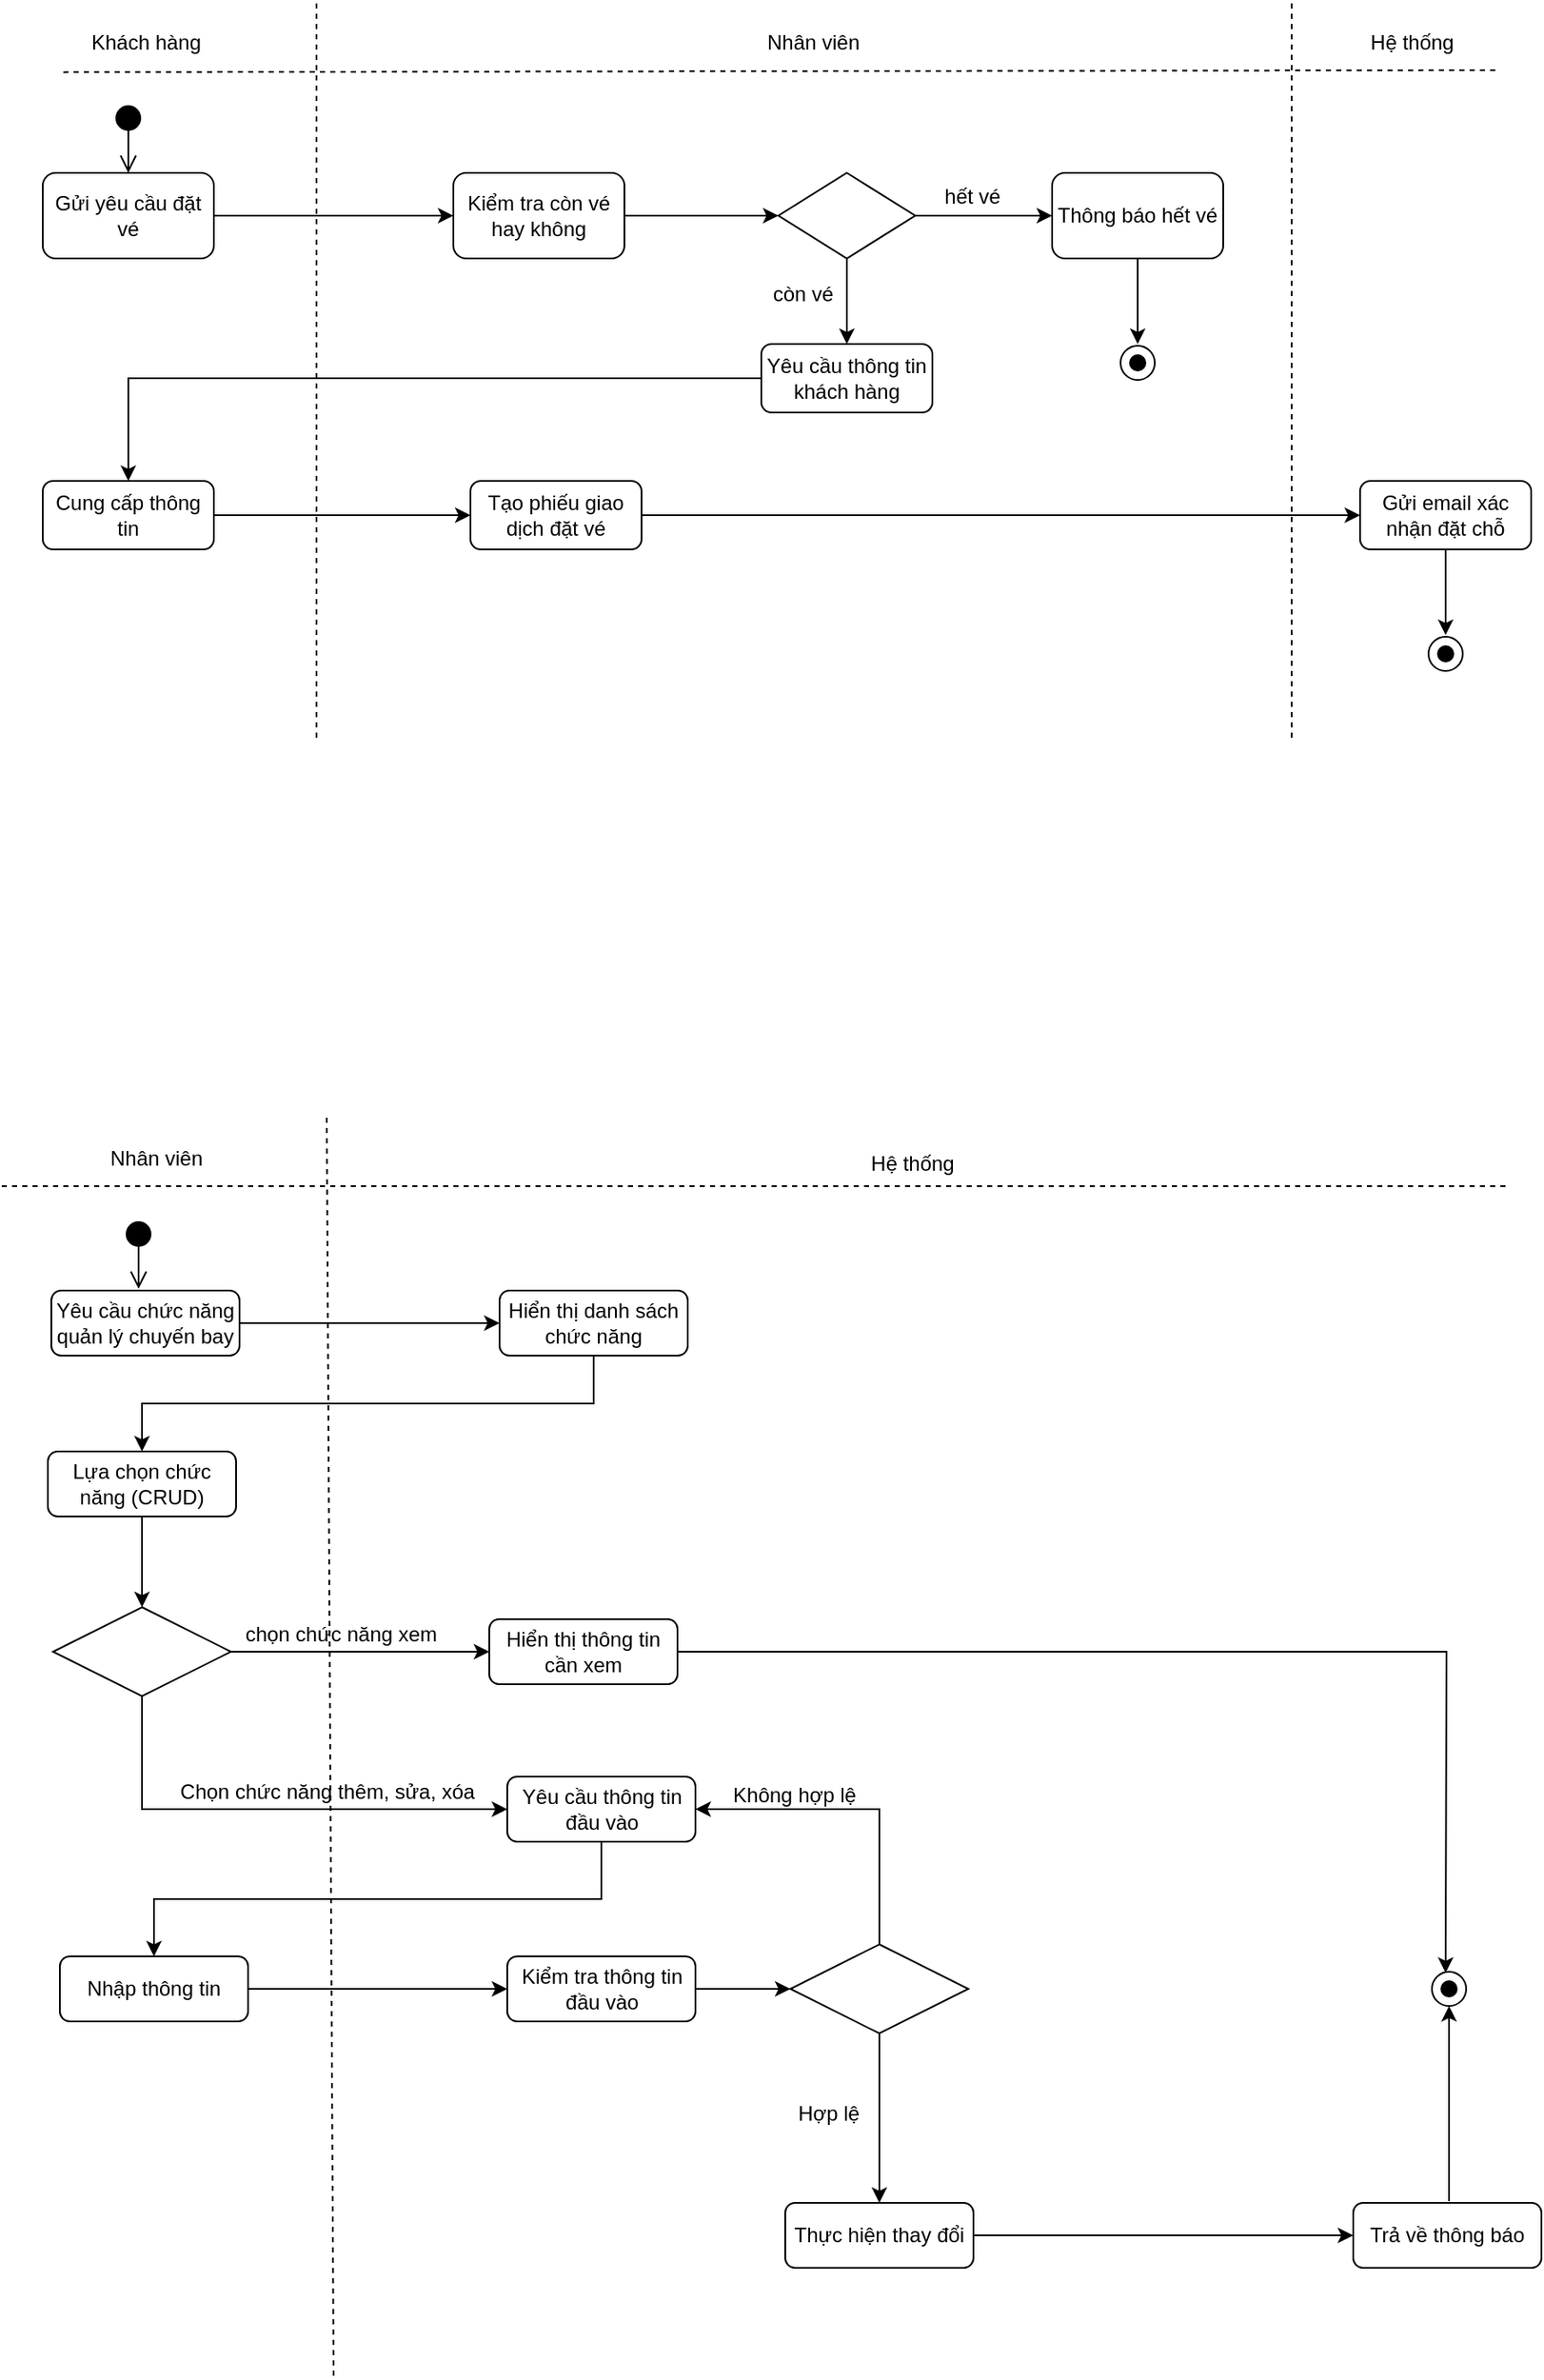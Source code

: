 <mxfile version="22.0.5" type="github">
  <diagram name="Trang-1" id="gOGAdB3mvaAV_hnkUyya">
    <mxGraphModel dx="1050" dy="534" grid="0" gridSize="10" guides="1" tooltips="1" connect="1" arrows="1" fold="1" page="1" pageScale="1" pageWidth="2339" pageHeight="3300" math="0" shadow="0">
      <root>
        <mxCell id="0" />
        <mxCell id="1" parent="0" />
        <mxCell id="IVClyzHklUzwyvKMVS32-1" value="Khách hàng" style="text;html=1;align=center;verticalAlign=middle;resizable=0;points=[];autosize=1;strokeColor=none;fillColor=none;" vertex="1" parent="1">
          <mxGeometry x="125" y="129" width="90" height="30" as="geometry" />
        </mxCell>
        <mxCell id="IVClyzHklUzwyvKMVS32-2" value="Nhân viên" style="text;html=1;align=center;verticalAlign=middle;resizable=0;points=[];autosize=1;strokeColor=none;fillColor=none;" vertex="1" parent="1">
          <mxGeometry x="520" y="129" width="80" height="30" as="geometry" />
        </mxCell>
        <mxCell id="IVClyzHklUzwyvKMVS32-4" value="" style="endArrow=none;dashed=1;html=1;rounded=0;" edge="1" parent="1">
          <mxGeometry width="50" height="50" relative="1" as="geometry">
            <mxPoint x="270" y="550" as="sourcePoint" />
            <mxPoint x="270" y="120" as="targetPoint" />
          </mxGeometry>
        </mxCell>
        <mxCell id="IVClyzHklUzwyvKMVS32-6" value="" style="endArrow=none;dashed=1;html=1;rounded=0;exitX=-0.033;exitY=1.073;exitDx=0;exitDy=0;exitPerimeter=0;" edge="1" parent="1" source="IVClyzHklUzwyvKMVS32-1">
          <mxGeometry width="50" height="50" relative="1" as="geometry">
            <mxPoint x="280" y="450" as="sourcePoint" />
            <mxPoint x="960" y="160" as="targetPoint" />
          </mxGeometry>
        </mxCell>
        <mxCell id="IVClyzHklUzwyvKMVS32-7" value="" style="html=1;verticalAlign=bottom;startArrow=circle;startFill=1;endArrow=open;startSize=6;endSize=8;curved=0;rounded=0;" edge="1" parent="1">
          <mxGeometry width="80" relative="1" as="geometry">
            <mxPoint x="160" y="180" as="sourcePoint" />
            <mxPoint x="160" y="220" as="targetPoint" />
          </mxGeometry>
        </mxCell>
        <mxCell id="IVClyzHklUzwyvKMVS32-21" style="edgeStyle=orthogonalEdgeStyle;rounded=0;orthogonalLoop=1;jettySize=auto;html=1;exitX=1;exitY=0.5;exitDx=0;exitDy=0;" edge="1" parent="1" source="IVClyzHklUzwyvKMVS32-8" target="IVClyzHklUzwyvKMVS32-9">
          <mxGeometry relative="1" as="geometry" />
        </mxCell>
        <mxCell id="IVClyzHklUzwyvKMVS32-8" value="Gửi yêu cầu đặt vé" style="rounded=1;whiteSpace=wrap;html=1;" vertex="1" parent="1">
          <mxGeometry x="110" y="220" width="100" height="50" as="geometry" />
        </mxCell>
        <mxCell id="IVClyzHklUzwyvKMVS32-22" style="edgeStyle=orthogonalEdgeStyle;rounded=0;orthogonalLoop=1;jettySize=auto;html=1;exitX=1;exitY=0.5;exitDx=0;exitDy=0;entryX=0;entryY=0.5;entryDx=0;entryDy=0;" edge="1" parent="1" source="IVClyzHklUzwyvKMVS32-9" target="IVClyzHklUzwyvKMVS32-10">
          <mxGeometry relative="1" as="geometry" />
        </mxCell>
        <mxCell id="IVClyzHklUzwyvKMVS32-9" value="Kiểm tra còn vé hay không" style="rounded=1;whiteSpace=wrap;html=1;" vertex="1" parent="1">
          <mxGeometry x="350" y="220" width="100" height="50" as="geometry" />
        </mxCell>
        <mxCell id="IVClyzHklUzwyvKMVS32-23" style="edgeStyle=orthogonalEdgeStyle;rounded=0;orthogonalLoop=1;jettySize=auto;html=1;exitX=1;exitY=0.5;exitDx=0;exitDy=0;entryX=0;entryY=0.5;entryDx=0;entryDy=0;" edge="1" parent="1" source="IVClyzHklUzwyvKMVS32-10" target="IVClyzHklUzwyvKMVS32-12">
          <mxGeometry relative="1" as="geometry" />
        </mxCell>
        <mxCell id="IVClyzHklUzwyvKMVS32-30" style="edgeStyle=orthogonalEdgeStyle;rounded=0;orthogonalLoop=1;jettySize=auto;html=1;exitX=0.5;exitY=1;exitDx=0;exitDy=0;" edge="1" parent="1" source="IVClyzHklUzwyvKMVS32-10" target="IVClyzHklUzwyvKMVS32-13">
          <mxGeometry relative="1" as="geometry" />
        </mxCell>
        <mxCell id="IVClyzHklUzwyvKMVS32-10" value="" style="rhombus;whiteSpace=wrap;html=1;" vertex="1" parent="1">
          <mxGeometry x="540" y="220" width="80" height="50" as="geometry" />
        </mxCell>
        <mxCell id="IVClyzHklUzwyvKMVS32-26" style="edgeStyle=orthogonalEdgeStyle;rounded=0;orthogonalLoop=1;jettySize=auto;html=1;exitX=0.5;exitY=1;exitDx=0;exitDy=0;" edge="1" parent="1" source="IVClyzHklUzwyvKMVS32-12">
          <mxGeometry relative="1" as="geometry">
            <mxPoint x="750" y="320" as="targetPoint" />
          </mxGeometry>
        </mxCell>
        <mxCell id="IVClyzHklUzwyvKMVS32-12" value="Thông báo hết vé" style="rounded=1;whiteSpace=wrap;html=1;" vertex="1" parent="1">
          <mxGeometry x="700" y="220" width="100" height="50" as="geometry" />
        </mxCell>
        <mxCell id="IVClyzHklUzwyvKMVS32-31" style="edgeStyle=orthogonalEdgeStyle;rounded=0;orthogonalLoop=1;jettySize=auto;html=1;exitX=0;exitY=0.5;exitDx=0;exitDy=0;entryX=0.5;entryY=0;entryDx=0;entryDy=0;" edge="1" parent="1" source="IVClyzHklUzwyvKMVS32-13" target="IVClyzHklUzwyvKMVS32-14">
          <mxGeometry relative="1" as="geometry" />
        </mxCell>
        <mxCell id="IVClyzHklUzwyvKMVS32-13" value="Yêu cầu thông tin khách hàng" style="rounded=1;whiteSpace=wrap;html=1;" vertex="1" parent="1">
          <mxGeometry x="530" y="320" width="100" height="40" as="geometry" />
        </mxCell>
        <mxCell id="IVClyzHklUzwyvKMVS32-32" style="edgeStyle=orthogonalEdgeStyle;rounded=0;orthogonalLoop=1;jettySize=auto;html=1;exitX=1;exitY=0.5;exitDx=0;exitDy=0;entryX=0;entryY=0.5;entryDx=0;entryDy=0;" edge="1" parent="1" source="IVClyzHklUzwyvKMVS32-14" target="IVClyzHklUzwyvKMVS32-15">
          <mxGeometry relative="1" as="geometry" />
        </mxCell>
        <mxCell id="IVClyzHklUzwyvKMVS32-14" value="Cung cấp thông tin" style="rounded=1;whiteSpace=wrap;html=1;" vertex="1" parent="1">
          <mxGeometry x="110" y="400" width="100" height="40" as="geometry" />
        </mxCell>
        <mxCell id="IVClyzHklUzwyvKMVS32-33" style="edgeStyle=orthogonalEdgeStyle;rounded=0;orthogonalLoop=1;jettySize=auto;html=1;exitX=1;exitY=0.5;exitDx=0;exitDy=0;entryX=0;entryY=0.5;entryDx=0;entryDy=0;" edge="1" parent="1" source="IVClyzHklUzwyvKMVS32-15" target="IVClyzHklUzwyvKMVS32-18">
          <mxGeometry relative="1" as="geometry" />
        </mxCell>
        <mxCell id="IVClyzHklUzwyvKMVS32-15" value="Tạo phiếu giao dịch đặt vé" style="rounded=1;whiteSpace=wrap;html=1;" vertex="1" parent="1">
          <mxGeometry x="360" y="400" width="100" height="40" as="geometry" />
        </mxCell>
        <mxCell id="IVClyzHklUzwyvKMVS32-16" value="Hệ thống" style="text;html=1;align=center;verticalAlign=middle;resizable=0;points=[];autosize=1;strokeColor=none;fillColor=none;" vertex="1" parent="1">
          <mxGeometry x="875" y="129" width="70" height="30" as="geometry" />
        </mxCell>
        <mxCell id="IVClyzHklUzwyvKMVS32-17" value="" style="endArrow=none;dashed=1;html=1;rounded=0;" edge="1" parent="1">
          <mxGeometry width="50" height="50" relative="1" as="geometry">
            <mxPoint x="840" y="550" as="sourcePoint" />
            <mxPoint x="840" y="120" as="targetPoint" />
          </mxGeometry>
        </mxCell>
        <mxCell id="IVClyzHklUzwyvKMVS32-18" value="Gửi email xác nhận đặt chỗ" style="rounded=1;whiteSpace=wrap;html=1;" vertex="1" parent="1">
          <mxGeometry x="880" y="400" width="100" height="40" as="geometry" />
        </mxCell>
        <mxCell id="IVClyzHklUzwyvKMVS32-19" value="" style="ellipse;whiteSpace=wrap;html=1;aspect=fixed;" vertex="1" parent="1">
          <mxGeometry x="740" y="321" width="20" height="20" as="geometry" />
        </mxCell>
        <mxCell id="IVClyzHklUzwyvKMVS32-20" value="" style="shape=waypoint;sketch=0;fillStyle=solid;size=6;pointerEvents=1;points=[];fillColor=none;resizable=0;rotatable=0;perimeter=centerPerimeter;snapToPoint=1;strokeWidth=3;" vertex="1" parent="1">
          <mxGeometry x="740" y="321" width="20" height="20" as="geometry" />
        </mxCell>
        <mxCell id="IVClyzHklUzwyvKMVS32-27" style="edgeStyle=orthogonalEdgeStyle;rounded=0;orthogonalLoop=1;jettySize=auto;html=1;exitX=0.5;exitY=1;exitDx=0;exitDy=0;" edge="1" parent="1">
          <mxGeometry relative="1" as="geometry">
            <mxPoint x="930" y="490" as="targetPoint" />
            <mxPoint x="930" y="440" as="sourcePoint" />
          </mxGeometry>
        </mxCell>
        <mxCell id="IVClyzHklUzwyvKMVS32-28" value="" style="ellipse;whiteSpace=wrap;html=1;aspect=fixed;" vertex="1" parent="1">
          <mxGeometry x="920" y="491" width="20" height="20" as="geometry" />
        </mxCell>
        <mxCell id="IVClyzHklUzwyvKMVS32-29" value="" style="shape=waypoint;sketch=0;fillStyle=solid;size=6;pointerEvents=1;points=[];fillColor=none;resizable=0;rotatable=0;perimeter=centerPerimeter;snapToPoint=1;strokeWidth=3;" vertex="1" parent="1">
          <mxGeometry x="920" y="491" width="20" height="20" as="geometry" />
        </mxCell>
        <mxCell id="IVClyzHklUzwyvKMVS32-34" value="Nhân viên" style="text;html=1;align=center;verticalAlign=middle;resizable=0;points=[];autosize=1;strokeColor=none;fillColor=none;" vertex="1" parent="1">
          <mxGeometry x="140" y="783" width="72" height="26" as="geometry" />
        </mxCell>
        <mxCell id="IVClyzHklUzwyvKMVS32-35" value="Hệ thống" style="text;html=1;align=center;verticalAlign=middle;resizable=0;points=[];autosize=1;strokeColor=none;fillColor=none;" vertex="1" parent="1">
          <mxGeometry x="584" y="786" width="67" height="26" as="geometry" />
        </mxCell>
        <mxCell id="IVClyzHklUzwyvKMVS32-36" value="" style="endArrow=none;dashed=1;html=1;rounded=0;" edge="1" parent="1">
          <mxGeometry width="50" height="50" relative="1" as="geometry">
            <mxPoint x="280" y="1507" as="sourcePoint" />
            <mxPoint x="276" y="772" as="targetPoint" />
          </mxGeometry>
        </mxCell>
        <mxCell id="IVClyzHklUzwyvKMVS32-37" value="" style="endArrow=none;dashed=1;html=1;rounded=0;" edge="1" parent="1">
          <mxGeometry width="50" height="50" relative="1" as="geometry">
            <mxPoint x="86" y="812" as="sourcePoint" />
            <mxPoint x="966" y="812" as="targetPoint" />
          </mxGeometry>
        </mxCell>
        <mxCell id="IVClyzHklUzwyvKMVS32-38" value="" style="html=1;verticalAlign=bottom;startArrow=circle;startFill=1;endArrow=open;startSize=6;endSize=8;curved=0;rounded=0;" edge="1" parent="1">
          <mxGeometry width="80" relative="1" as="geometry">
            <mxPoint x="166" y="832" as="sourcePoint" />
            <mxPoint x="166" y="872" as="targetPoint" />
          </mxGeometry>
        </mxCell>
        <mxCell id="IVClyzHklUzwyvKMVS32-78" style="edgeStyle=orthogonalEdgeStyle;rounded=0;orthogonalLoop=1;jettySize=auto;html=1;exitX=1;exitY=0.5;exitDx=0;exitDy=0;entryX=0;entryY=0.5;entryDx=0;entryDy=0;" edge="1" parent="1" source="IVClyzHklUzwyvKMVS32-63" target="IVClyzHklUzwyvKMVS32-65">
          <mxGeometry relative="1" as="geometry" />
        </mxCell>
        <mxCell id="IVClyzHklUzwyvKMVS32-63" value="Yêu cầu chức năng quản lý chuyến bay" style="rounded=1;whiteSpace=wrap;html=1;" vertex="1" parent="1">
          <mxGeometry x="115" y="873" width="110" height="38" as="geometry" />
        </mxCell>
        <mxCell id="IVClyzHklUzwyvKMVS32-79" style="edgeStyle=orthogonalEdgeStyle;rounded=0;orthogonalLoop=1;jettySize=auto;html=1;exitX=0.5;exitY=1;exitDx=0;exitDy=0;entryX=0.5;entryY=0;entryDx=0;entryDy=0;" edge="1" parent="1" source="IVClyzHklUzwyvKMVS32-65" target="IVClyzHklUzwyvKMVS32-66">
          <mxGeometry relative="1" as="geometry" />
        </mxCell>
        <mxCell id="IVClyzHklUzwyvKMVS32-65" value="Hiển thị danh sách chức năng" style="rounded=1;whiteSpace=wrap;html=1;" vertex="1" parent="1">
          <mxGeometry x="377" y="873" width="110" height="38" as="geometry" />
        </mxCell>
        <mxCell id="IVClyzHklUzwyvKMVS32-92" style="edgeStyle=orthogonalEdgeStyle;rounded=0;orthogonalLoop=1;jettySize=auto;html=1;exitX=0.5;exitY=1;exitDx=0;exitDy=0;entryX=0.5;entryY=0;entryDx=0;entryDy=0;" edge="1" parent="1" source="IVClyzHklUzwyvKMVS32-66" target="IVClyzHklUzwyvKMVS32-88">
          <mxGeometry relative="1" as="geometry" />
        </mxCell>
        <mxCell id="IVClyzHklUzwyvKMVS32-66" value="Lựa chọn chức năng (CRUD)" style="rounded=1;whiteSpace=wrap;html=1;" vertex="1" parent="1">
          <mxGeometry x="113" y="967" width="110" height="38" as="geometry" />
        </mxCell>
        <mxCell id="IVClyzHklUzwyvKMVS32-81" style="edgeStyle=orthogonalEdgeStyle;rounded=0;orthogonalLoop=1;jettySize=auto;html=1;exitX=0.5;exitY=1;exitDx=0;exitDy=0;entryX=0.5;entryY=0;entryDx=0;entryDy=0;" edge="1" parent="1" source="IVClyzHklUzwyvKMVS32-68" target="IVClyzHklUzwyvKMVS32-69">
          <mxGeometry relative="1" as="geometry" />
        </mxCell>
        <mxCell id="IVClyzHklUzwyvKMVS32-68" value="Yêu cầu thông tin đầu vào" style="rounded=1;whiteSpace=wrap;html=1;" vertex="1" parent="1">
          <mxGeometry x="381.5" y="1157" width="110" height="38" as="geometry" />
        </mxCell>
        <mxCell id="IVClyzHklUzwyvKMVS32-82" style="edgeStyle=orthogonalEdgeStyle;rounded=0;orthogonalLoop=1;jettySize=auto;html=1;exitX=1;exitY=0.5;exitDx=0;exitDy=0;entryX=0;entryY=0.5;entryDx=0;entryDy=0;" edge="1" parent="1" source="IVClyzHklUzwyvKMVS32-69" target="IVClyzHklUzwyvKMVS32-70">
          <mxGeometry relative="1" as="geometry" />
        </mxCell>
        <mxCell id="IVClyzHklUzwyvKMVS32-69" value="Nhập thông tin" style="rounded=1;whiteSpace=wrap;html=1;" vertex="1" parent="1">
          <mxGeometry x="120" y="1262" width="110" height="38" as="geometry" />
        </mxCell>
        <mxCell id="IVClyzHklUzwyvKMVS32-74" style="edgeStyle=orthogonalEdgeStyle;rounded=0;orthogonalLoop=1;jettySize=auto;html=1;exitX=1;exitY=0.5;exitDx=0;exitDy=0;entryX=0;entryY=0.5;entryDx=0;entryDy=0;" edge="1" parent="1" source="IVClyzHklUzwyvKMVS32-70" target="IVClyzHklUzwyvKMVS32-71">
          <mxGeometry relative="1" as="geometry" />
        </mxCell>
        <mxCell id="IVClyzHklUzwyvKMVS32-70" value="Kiểm tra thông tin đầu vào" style="rounded=1;whiteSpace=wrap;html=1;" vertex="1" parent="1">
          <mxGeometry x="381.5" y="1262" width="110" height="38" as="geometry" />
        </mxCell>
        <mxCell id="IVClyzHklUzwyvKMVS32-72" style="edgeStyle=orthogonalEdgeStyle;rounded=0;orthogonalLoop=1;jettySize=auto;html=1;exitX=0.5;exitY=0;exitDx=0;exitDy=0;entryX=1;entryY=0.5;entryDx=0;entryDy=0;" edge="1" parent="1" source="IVClyzHklUzwyvKMVS32-71" target="IVClyzHklUzwyvKMVS32-68">
          <mxGeometry relative="1" as="geometry" />
        </mxCell>
        <mxCell id="IVClyzHklUzwyvKMVS32-75" style="rounded=0;orthogonalLoop=1;jettySize=auto;html=1;exitX=0.5;exitY=1;exitDx=0;exitDy=0;" edge="1" parent="1" source="IVClyzHklUzwyvKMVS32-71" target="IVClyzHklUzwyvKMVS32-76">
          <mxGeometry relative="1" as="geometry">
            <mxPoint x="760" y="1281" as="targetPoint" />
          </mxGeometry>
        </mxCell>
        <mxCell id="IVClyzHklUzwyvKMVS32-71" value="" style="rhombus;whiteSpace=wrap;html=1;" vertex="1" parent="1">
          <mxGeometry x="547" y="1255" width="104" height="52" as="geometry" />
        </mxCell>
        <mxCell id="IVClyzHklUzwyvKMVS32-73" value="Không hợp lệ" style="text;html=1;align=center;verticalAlign=middle;resizable=0;points=[];autosize=1;strokeColor=none;fillColor=none;" vertex="1" parent="1">
          <mxGeometry x="504" y="1155" width="90" height="26" as="geometry" />
        </mxCell>
        <mxCell id="IVClyzHklUzwyvKMVS32-98" style="edgeStyle=orthogonalEdgeStyle;rounded=0;orthogonalLoop=1;jettySize=auto;html=1;exitX=1;exitY=0.5;exitDx=0;exitDy=0;" edge="1" parent="1" source="IVClyzHklUzwyvKMVS32-76" target="IVClyzHklUzwyvKMVS32-97">
          <mxGeometry relative="1" as="geometry" />
        </mxCell>
        <mxCell id="IVClyzHklUzwyvKMVS32-76" value="Thực hiện thay đổi" style="rounded=1;whiteSpace=wrap;html=1;" vertex="1" parent="1">
          <mxGeometry x="544" y="1406" width="110" height="38" as="geometry" />
        </mxCell>
        <mxCell id="IVClyzHklUzwyvKMVS32-77" value="Hợp lệ" style="text;html=1;align=center;verticalAlign=middle;resizable=0;points=[];autosize=1;strokeColor=none;fillColor=none;" vertex="1" parent="1">
          <mxGeometry x="542" y="1341" width="54" height="26" as="geometry" />
        </mxCell>
        <mxCell id="IVClyzHklUzwyvKMVS32-83" value="" style="ellipse;whiteSpace=wrap;html=1;aspect=fixed;" vertex="1" parent="1">
          <mxGeometry x="922" y="1271" width="20" height="20" as="geometry" />
        </mxCell>
        <mxCell id="IVClyzHklUzwyvKMVS32-84" value="" style="shape=waypoint;sketch=0;fillStyle=solid;size=6;pointerEvents=1;points=[];fillColor=none;resizable=0;rotatable=0;perimeter=centerPerimeter;snapToPoint=1;strokeWidth=3;" vertex="1" parent="1">
          <mxGeometry x="922" y="1271" width="20" height="20" as="geometry" />
        </mxCell>
        <mxCell id="IVClyzHklUzwyvKMVS32-90" style="edgeStyle=orthogonalEdgeStyle;rounded=0;orthogonalLoop=1;jettySize=auto;html=1;exitX=1;exitY=0.5;exitDx=0;exitDy=0;" edge="1" parent="1" source="IVClyzHklUzwyvKMVS32-88" target="IVClyzHklUzwyvKMVS32-89">
          <mxGeometry relative="1" as="geometry" />
        </mxCell>
        <mxCell id="IVClyzHklUzwyvKMVS32-94" style="edgeStyle=orthogonalEdgeStyle;rounded=0;orthogonalLoop=1;jettySize=auto;html=1;exitX=0.5;exitY=1;exitDx=0;exitDy=0;entryX=0;entryY=0.5;entryDx=0;entryDy=0;" edge="1" parent="1" source="IVClyzHklUzwyvKMVS32-88" target="IVClyzHklUzwyvKMVS32-68">
          <mxGeometry relative="1" as="geometry" />
        </mxCell>
        <mxCell id="IVClyzHklUzwyvKMVS32-88" value="" style="rhombus;whiteSpace=wrap;html=1;" vertex="1" parent="1">
          <mxGeometry x="116" y="1058" width="104" height="52" as="geometry" />
        </mxCell>
        <mxCell id="IVClyzHklUzwyvKMVS32-96" style="edgeStyle=orthogonalEdgeStyle;rounded=0;orthogonalLoop=1;jettySize=auto;html=1;exitX=1;exitY=0.5;exitDx=0;exitDy=0;" edge="1" parent="1" source="IVClyzHklUzwyvKMVS32-89">
          <mxGeometry relative="1" as="geometry">
            <mxPoint x="930" y="1271.6" as="targetPoint" />
            <mxPoint x="481" y="1055" as="sourcePoint" />
          </mxGeometry>
        </mxCell>
        <mxCell id="IVClyzHklUzwyvKMVS32-89" value="Hiển thị thông tin cần xem" style="rounded=1;whiteSpace=wrap;html=1;" vertex="1" parent="1">
          <mxGeometry x="371" y="1065" width="110" height="38" as="geometry" />
        </mxCell>
        <mxCell id="IVClyzHklUzwyvKMVS32-91" value="chọn chức năng xem" style="text;html=1;align=center;verticalAlign=middle;resizable=0;points=[];autosize=1;strokeColor=none;fillColor=none;" vertex="1" parent="1">
          <mxGeometry x="219" y="1061" width="130" height="26" as="geometry" />
        </mxCell>
        <mxCell id="IVClyzHklUzwyvKMVS32-95" value="Chọn chức năng thêm, sửa, xóa" style="text;html=1;align=center;verticalAlign=middle;resizable=0;points=[];autosize=1;strokeColor=none;fillColor=none;" vertex="1" parent="1">
          <mxGeometry x="181" y="1153" width="190" height="26" as="geometry" />
        </mxCell>
        <mxCell id="IVClyzHklUzwyvKMVS32-97" value="Trả về thông báo" style="rounded=1;whiteSpace=wrap;html=1;" vertex="1" parent="1">
          <mxGeometry x="876" y="1406" width="110" height="38" as="geometry" />
        </mxCell>
        <mxCell id="IVClyzHklUzwyvKMVS32-99" style="edgeStyle=orthogonalEdgeStyle;rounded=0;orthogonalLoop=1;jettySize=auto;html=1;entryX=0.626;entryY=1.197;entryDx=0;entryDy=0;entryPerimeter=0;" edge="1" parent="1">
          <mxGeometry relative="1" as="geometry">
            <mxPoint x="932" y="1405" as="sourcePoint" />
            <mxPoint x="932" y="1291" as="targetPoint" />
          </mxGeometry>
        </mxCell>
        <mxCell id="IVClyzHklUzwyvKMVS32-100" value="hết vé" style="text;html=1;align=center;verticalAlign=middle;resizable=0;points=[];autosize=1;strokeColor=none;fillColor=none;" vertex="1" parent="1">
          <mxGeometry x="627" y="221" width="51" height="26" as="geometry" />
        </mxCell>
        <mxCell id="IVClyzHklUzwyvKMVS32-101" value="còn vé" style="text;html=1;align=center;verticalAlign=middle;resizable=0;points=[];autosize=1;strokeColor=none;fillColor=none;" vertex="1" parent="1">
          <mxGeometry x="527" y="278" width="53" height="26" as="geometry" />
        </mxCell>
      </root>
    </mxGraphModel>
  </diagram>
</mxfile>
